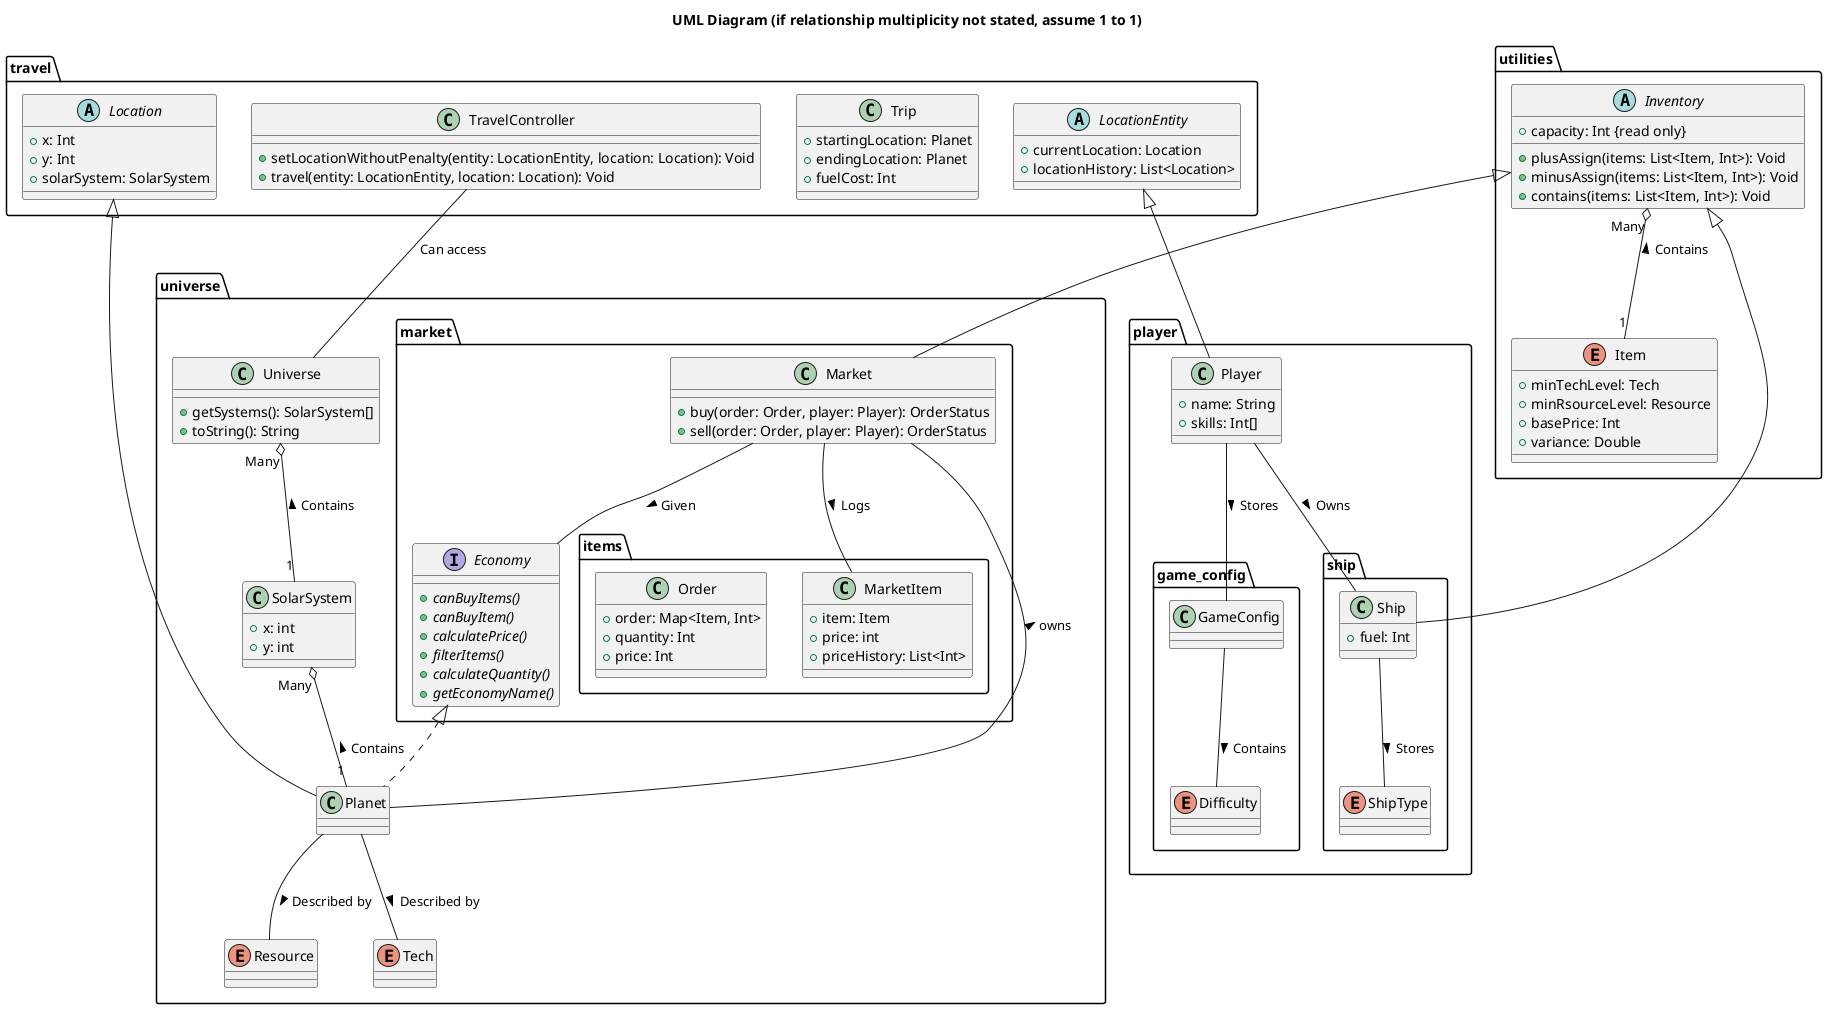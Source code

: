 @startuml

title UML Diagram (if relationship multiplicity not stated, assume 1 to 1)

package player {
    package game_config {
        class GameConfig {

        }

        enum Difficulty {
        }
        GameConfig -- Difficulty : > Contains

    }

    class Player {
        +name: String
        +skills: Int[]
    }


    package ship {
        class Ship {
            +fuel: Int
        }
        enum ShipType {
        }
        Ship -- ShipType : > Stores

    }

     Player -- GameConfig : > Stores

     Player -- Ship : > Owns

}
package utilities {
    abstract class Inventory {
        +capacity: Int {read only}
        +plusAssign(items: List<Item, Int>): Void
        +minusAssign(items: List<Item, Int>): Void
        +contains(items: List<Item, Int>): Void
    }
    enum Item {
        +minTechLevel: Tech
        +minRsourceLevel: Resource
        +basePrice: Int
        +variance: Double
    }
    Inventory "Many" o-- "1" Item : Contains <

}
package universe {
      class Universe {
          + getSystems(): SolarSystem[]
          + toString(): String
     }

     class SolarSystem {
        +x: int
        +y: int

     }
     class Planet {
     }


     enum Resource {

     }

     enum Tech {

     }

      Planet -- Resource : > Described by
      Planet -- Tech : > Described by



     package market {
        interface Economy {
            {abstract} + canBuyItems()
            {abstract} + canBuyItem()
            {abstract} + calculatePrice()
            {abstract} + filterItems()
            {abstract} + calculateQuantity()
            {abstract} + getEconomyName()
        }

        class Market {
            + buy(order: Order, player: Player): OrderStatus
            + sell(order: Order, player: Player): OrderStatus
        }

        package items {
            class MarketItem {
                + item: Item
                + price: int
                + priceHistory: List<Int>
            }

            class Order {
                +order: Map<Item, Int>
                +quantity: Int
                +price: Int
            }

        }
     }


    Universe "Many" o-- "1" SolarSystem : Contains <
    SolarSystem "Many" o-- "1" Planet : Contains <
    Planet -- Market : > owns
    Economy <|.. Planet


    Market -- Economy : > Given
    Market -- MarketItem : > Logs
}

package travel {
      class TravelController {
          + setLocationWithoutPenalty(entity: LocationEntity, location: Location): Void
          + travel(entity: LocationEntity, location: Location): Void
      }

      class Trip {
        + startingLocation: Planet
        + endingLocation: Planet
        + fuelCost: Int
      }
      TravelController -- Universe : Can access

      abstract class Location {
        + x: Int
        + y: Int
        + solarSystem: SolarSystem
      }

      abstract class LocationEntity {
        + currentLocation: Location
        + locationHistory: List<Location>
      }
      LocationEntity <|-- Player
      Location <|-- Planet

}

Inventory <|-- Ship
Inventory <|-- Market







@enduml
